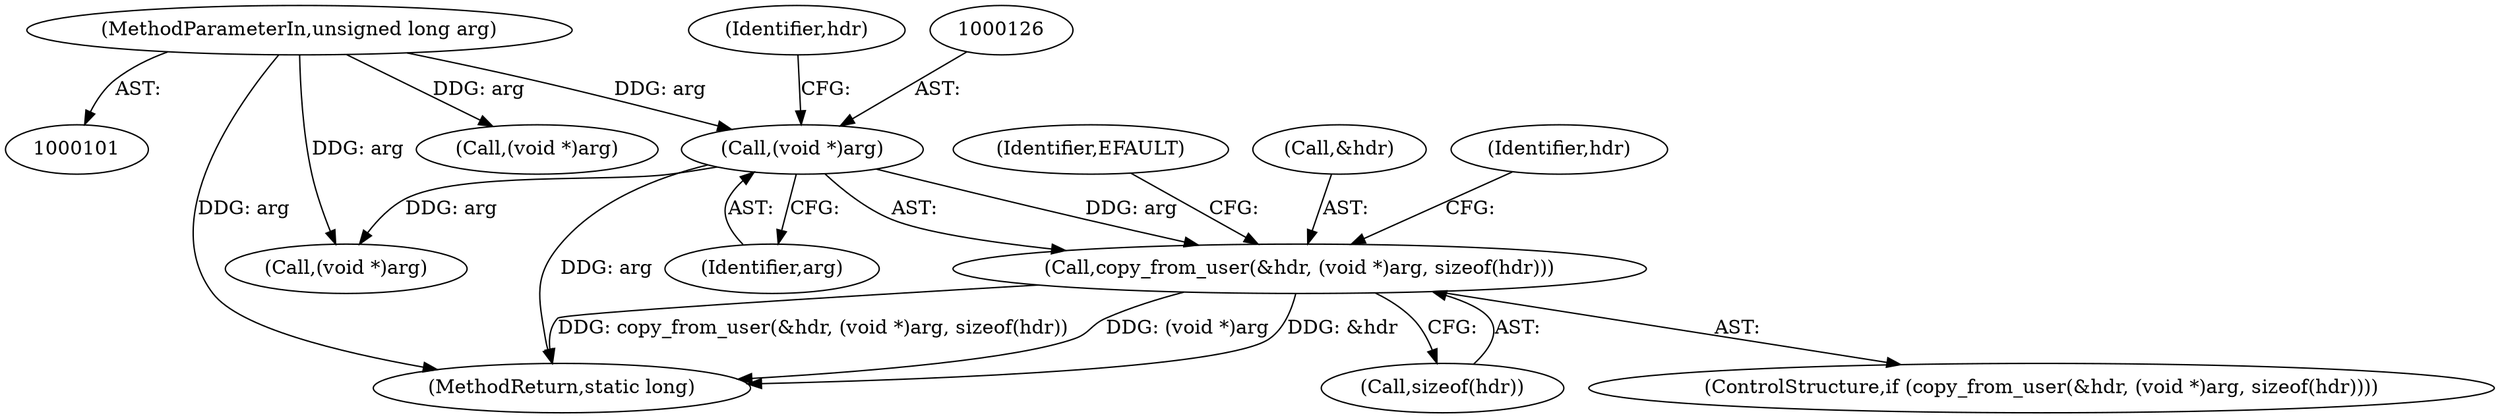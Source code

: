 digraph "0_linux_bd23a7269834dc7c1f93e83535d16ebc44b75eba@API" {
"1000122" [label="(Call,copy_from_user(&hdr, (void *)arg, sizeof(hdr)))"];
"1000125" [label="(Call,(void *)arg)"];
"1000104" [label="(MethodParameterIn,unsigned long arg)"];
"1000129" [label="(Identifier,hdr)"];
"1000104" [label="(MethodParameterIn,unsigned long arg)"];
"1000132" [label="(Identifier,EFAULT)"];
"1000307" [label="(MethodReturn,static long)"];
"1000125" [label="(Call,(void *)arg)"];
"1000127" [label="(Identifier,arg)"];
"1000224" [label="(Call,(void *)arg)"];
"1000286" [label="(Call,(void *)arg)"];
"1000128" [label="(Call,sizeof(hdr))"];
"1000122" [label="(Call,copy_from_user(&hdr, (void *)arg, sizeof(hdr)))"];
"1000121" [label="(ControlStructure,if (copy_from_user(&hdr, (void *)arg, sizeof(hdr))))"];
"1000123" [label="(Call,&hdr)"];
"1000136" [label="(Identifier,hdr)"];
"1000122" -> "1000121"  [label="AST: "];
"1000122" -> "1000128"  [label="CFG: "];
"1000123" -> "1000122"  [label="AST: "];
"1000125" -> "1000122"  [label="AST: "];
"1000128" -> "1000122"  [label="AST: "];
"1000132" -> "1000122"  [label="CFG: "];
"1000136" -> "1000122"  [label="CFG: "];
"1000122" -> "1000307"  [label="DDG: (void *)arg"];
"1000122" -> "1000307"  [label="DDG: &hdr"];
"1000122" -> "1000307"  [label="DDG: copy_from_user(&hdr, (void *)arg, sizeof(hdr))"];
"1000125" -> "1000122"  [label="DDG: arg"];
"1000125" -> "1000127"  [label="CFG: "];
"1000126" -> "1000125"  [label="AST: "];
"1000127" -> "1000125"  [label="AST: "];
"1000129" -> "1000125"  [label="CFG: "];
"1000125" -> "1000307"  [label="DDG: arg"];
"1000104" -> "1000125"  [label="DDG: arg"];
"1000125" -> "1000224"  [label="DDG: arg"];
"1000104" -> "1000101"  [label="AST: "];
"1000104" -> "1000307"  [label="DDG: arg"];
"1000104" -> "1000224"  [label="DDG: arg"];
"1000104" -> "1000286"  [label="DDG: arg"];
}
